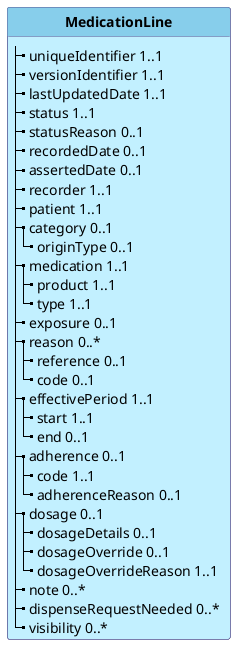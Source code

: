 @startuml
skinparam linetype polyline
hide circle
hide stereotype


skinparam class<<TM>> {
 BorderColor #505090
 BackgroundColor APPLICATION
 HeaderBackgroundColor SkyBlue
}


class "**MedicationLine**" as BELMMedicationLine <<TM>>{
  |_ uniqueIdentifier 1..1   
  |_ versionIdentifier 1..1   
  |_ lastUpdatedDate 1..1   
  |_ status 1..1   
  |_ statusReason 0..1   
  |_ recordedDate 0..1   
  |_ assertedDate 0..1   
  |_ recorder 1..1   
  |_ patient 1..1   
  |_ category 0..1   
    |_ originType 0..1   
  |_ medication 1..1   
    |_ product 1..1   
    |_ type 1..1   
  |_ exposure 0..1   
  |_ reason 0..*   
    |_ reference 0..1   
    |_ code 0..1   
  |_ effectivePeriod 1..1   
    |_ start 1..1   
    |_ end 0..1   
  |_ adherence 0..1   
    |_ code 1..1   
    |_ adherenceReason 0..1   
  |_ dosage 0..1   
    |_ dosageDetails 0..1   
    |_ dosageOverride 0..1   
    |_ dosageOverrideReason 1..1   
  |_ note 0..*   
  |_ dispenseRequestNeeded 0..*   
  |_ visibility 0..*   
}
@enduml